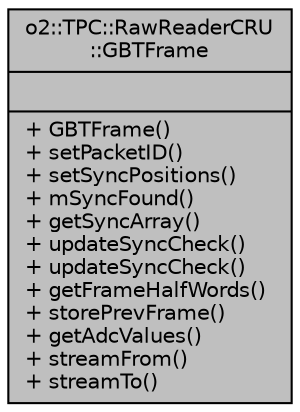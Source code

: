 digraph "o2::TPC::RawReaderCRU::GBTFrame"
{
 // INTERACTIVE_SVG=YES
  bgcolor="transparent";
  edge [fontname="Helvetica",fontsize="10",labelfontname="Helvetica",labelfontsize="10"];
  node [fontname="Helvetica",fontsize="10",shape=record];
  Node1 [label="{o2::TPC::RawReaderCRU\l::GBTFrame\n||+ GBTFrame()\l+ setPacketID()\l+ setSyncPositions()\l+ mSyncFound()\l+ getSyncArray()\l+ updateSyncCheck()\l+ updateSyncCheck()\l+ getFrameHalfWords()\l+ storePrevFrame()\l+ getAdcValues()\l+ streamFrom()\l+ streamTo()\l}",height=0.2,width=0.4,color="black", fillcolor="grey75", style="filled" fontcolor="black"];
}
